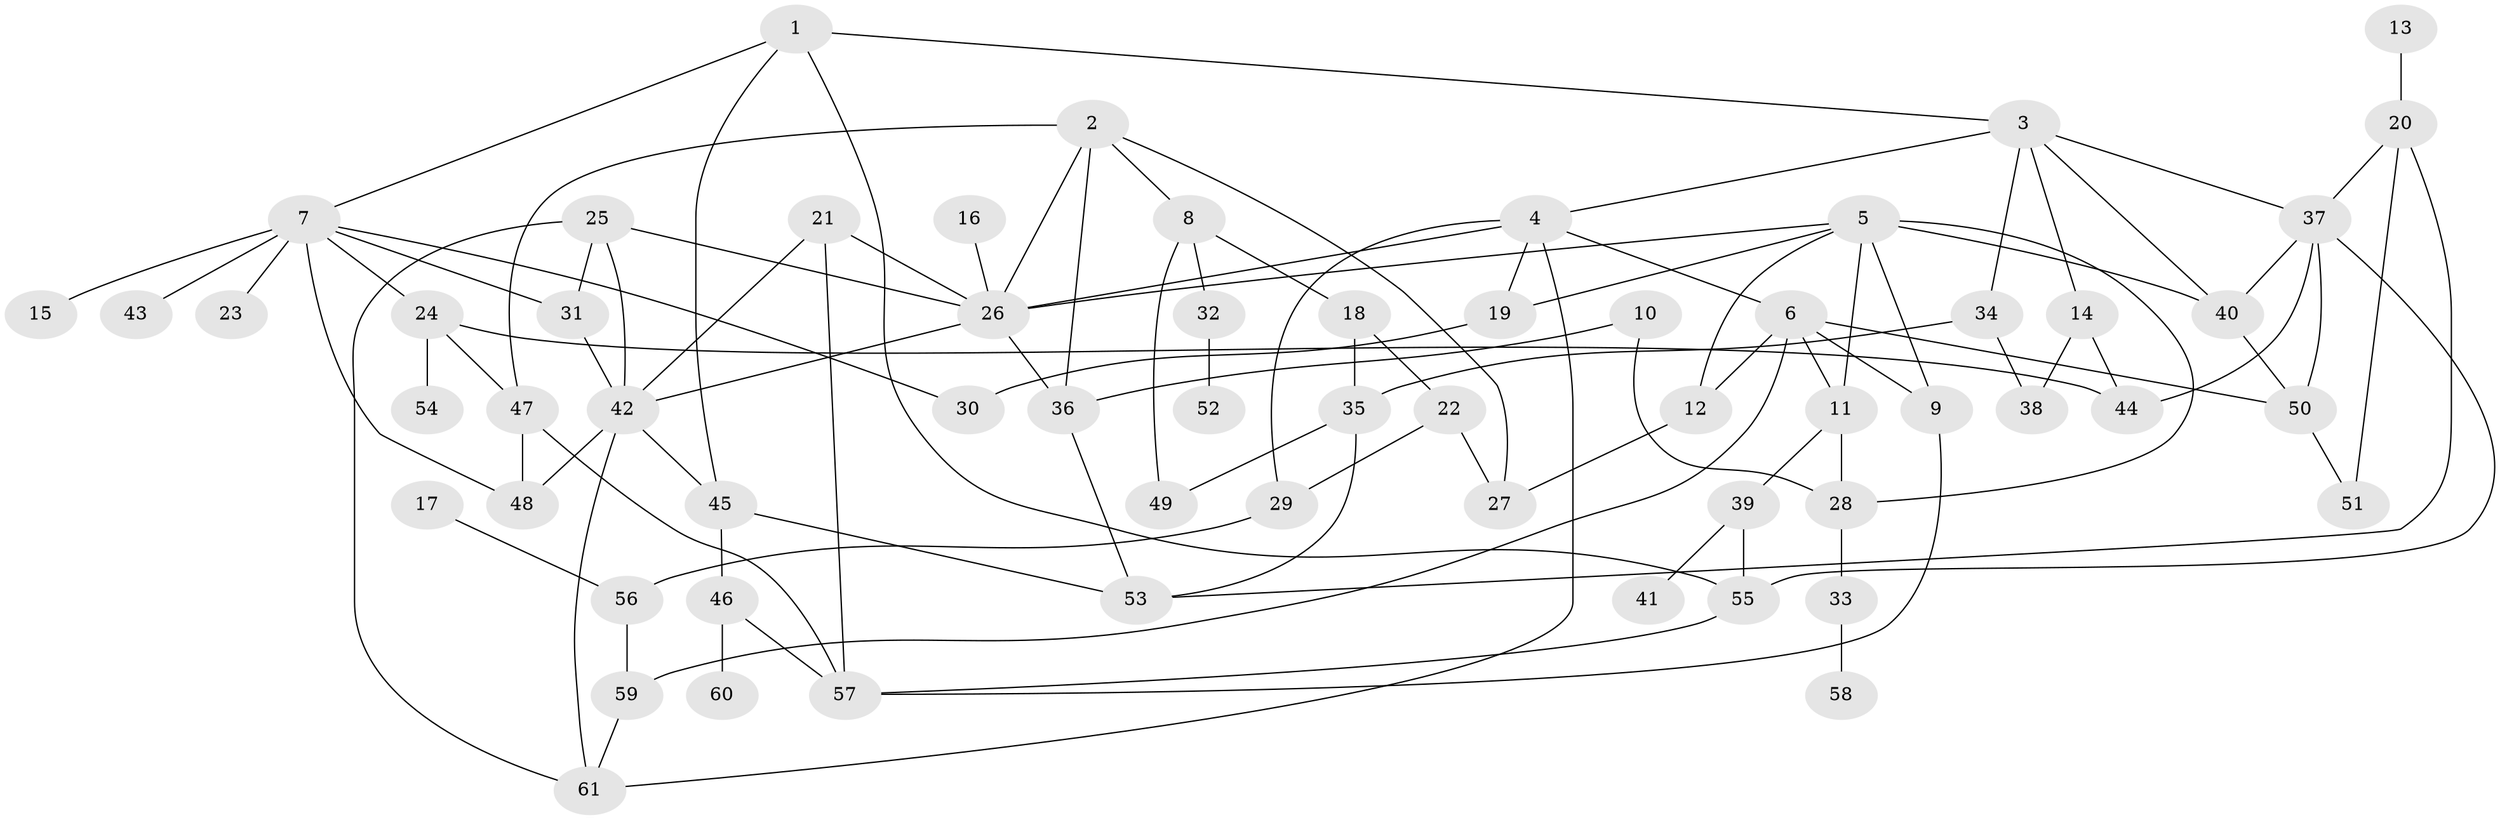 // original degree distribution, {8: 0.008264462809917356, 10: 0.01652892561983471, 5: 0.0743801652892562, 2: 0.2231404958677686, 3: 0.2644628099173554, 4: 0.11570247933884298, 6: 0.024793388429752067, 1: 0.2727272727272727}
// Generated by graph-tools (version 1.1) at 2025/00/03/09/25 03:00:56]
// undirected, 61 vertices, 102 edges
graph export_dot {
graph [start="1"]
  node [color=gray90,style=filled];
  1;
  2;
  3;
  4;
  5;
  6;
  7;
  8;
  9;
  10;
  11;
  12;
  13;
  14;
  15;
  16;
  17;
  18;
  19;
  20;
  21;
  22;
  23;
  24;
  25;
  26;
  27;
  28;
  29;
  30;
  31;
  32;
  33;
  34;
  35;
  36;
  37;
  38;
  39;
  40;
  41;
  42;
  43;
  44;
  45;
  46;
  47;
  48;
  49;
  50;
  51;
  52;
  53;
  54;
  55;
  56;
  57;
  58;
  59;
  60;
  61;
  1 -- 3 [weight=1.0];
  1 -- 7 [weight=1.0];
  1 -- 45 [weight=1.0];
  1 -- 55 [weight=1.0];
  2 -- 8 [weight=1.0];
  2 -- 26 [weight=1.0];
  2 -- 27 [weight=1.0];
  2 -- 36 [weight=1.0];
  2 -- 47 [weight=1.0];
  3 -- 4 [weight=1.0];
  3 -- 14 [weight=1.0];
  3 -- 34 [weight=1.0];
  3 -- 37 [weight=1.0];
  3 -- 40 [weight=1.0];
  4 -- 6 [weight=1.0];
  4 -- 19 [weight=1.0];
  4 -- 26 [weight=1.0];
  4 -- 29 [weight=1.0];
  4 -- 61 [weight=1.0];
  5 -- 9 [weight=1.0];
  5 -- 11 [weight=1.0];
  5 -- 12 [weight=1.0];
  5 -- 19 [weight=1.0];
  5 -- 26 [weight=1.0];
  5 -- 28 [weight=1.0];
  5 -- 40 [weight=1.0];
  6 -- 9 [weight=1.0];
  6 -- 11 [weight=1.0];
  6 -- 12 [weight=1.0];
  6 -- 50 [weight=1.0];
  6 -- 59 [weight=1.0];
  7 -- 15 [weight=1.0];
  7 -- 23 [weight=1.0];
  7 -- 24 [weight=1.0];
  7 -- 30 [weight=1.0];
  7 -- 31 [weight=1.0];
  7 -- 43 [weight=1.0];
  7 -- 48 [weight=2.0];
  8 -- 18 [weight=1.0];
  8 -- 32 [weight=1.0];
  8 -- 49 [weight=1.0];
  9 -- 57 [weight=1.0];
  10 -- 28 [weight=1.0];
  10 -- 36 [weight=1.0];
  11 -- 28 [weight=1.0];
  11 -- 39 [weight=1.0];
  12 -- 27 [weight=1.0];
  13 -- 20 [weight=1.0];
  14 -- 38 [weight=1.0];
  14 -- 44 [weight=1.0];
  16 -- 26 [weight=1.0];
  17 -- 56 [weight=1.0];
  18 -- 22 [weight=1.0];
  18 -- 35 [weight=1.0];
  19 -- 30 [weight=1.0];
  20 -- 37 [weight=1.0];
  20 -- 51 [weight=1.0];
  20 -- 53 [weight=1.0];
  21 -- 26 [weight=1.0];
  21 -- 42 [weight=1.0];
  21 -- 57 [weight=1.0];
  22 -- 27 [weight=1.0];
  22 -- 29 [weight=1.0];
  24 -- 44 [weight=1.0];
  24 -- 47 [weight=1.0];
  24 -- 54 [weight=1.0];
  25 -- 26 [weight=1.0];
  25 -- 31 [weight=1.0];
  25 -- 42 [weight=1.0];
  25 -- 61 [weight=1.0];
  26 -- 36 [weight=1.0];
  26 -- 42 [weight=1.0];
  28 -- 33 [weight=1.0];
  29 -- 56 [weight=1.0];
  31 -- 42 [weight=1.0];
  32 -- 52 [weight=1.0];
  33 -- 58 [weight=1.0];
  34 -- 35 [weight=1.0];
  34 -- 38 [weight=1.0];
  35 -- 49 [weight=1.0];
  35 -- 53 [weight=1.0];
  36 -- 53 [weight=1.0];
  37 -- 40 [weight=1.0];
  37 -- 44 [weight=1.0];
  37 -- 50 [weight=1.0];
  37 -- 55 [weight=1.0];
  39 -- 41 [weight=1.0];
  39 -- 55 [weight=1.0];
  40 -- 50 [weight=1.0];
  42 -- 45 [weight=1.0];
  42 -- 48 [weight=2.0];
  42 -- 61 [weight=1.0];
  45 -- 46 [weight=1.0];
  45 -- 53 [weight=1.0];
  46 -- 57 [weight=1.0];
  46 -- 60 [weight=1.0];
  47 -- 48 [weight=1.0];
  47 -- 57 [weight=1.0];
  50 -- 51 [weight=1.0];
  55 -- 57 [weight=1.0];
  56 -- 59 [weight=1.0];
  59 -- 61 [weight=1.0];
}
